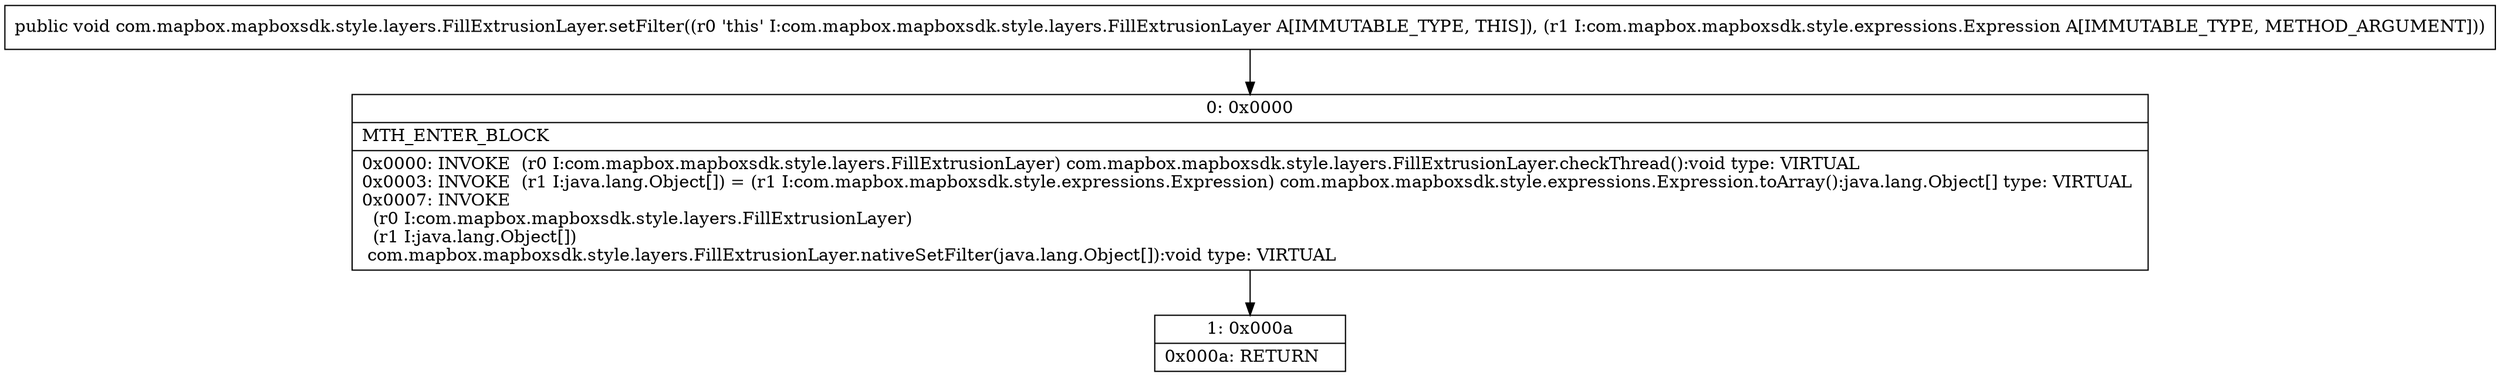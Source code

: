 digraph "CFG forcom.mapbox.mapboxsdk.style.layers.FillExtrusionLayer.setFilter(Lcom\/mapbox\/mapboxsdk\/style\/expressions\/Expression;)V" {
Node_0 [shape=record,label="{0\:\ 0x0000|MTH_ENTER_BLOCK\l|0x0000: INVOKE  (r0 I:com.mapbox.mapboxsdk.style.layers.FillExtrusionLayer) com.mapbox.mapboxsdk.style.layers.FillExtrusionLayer.checkThread():void type: VIRTUAL \l0x0003: INVOKE  (r1 I:java.lang.Object[]) = (r1 I:com.mapbox.mapboxsdk.style.expressions.Expression) com.mapbox.mapboxsdk.style.expressions.Expression.toArray():java.lang.Object[] type: VIRTUAL \l0x0007: INVOKE  \l  (r0 I:com.mapbox.mapboxsdk.style.layers.FillExtrusionLayer)\l  (r1 I:java.lang.Object[])\l com.mapbox.mapboxsdk.style.layers.FillExtrusionLayer.nativeSetFilter(java.lang.Object[]):void type: VIRTUAL \l}"];
Node_1 [shape=record,label="{1\:\ 0x000a|0x000a: RETURN   \l}"];
MethodNode[shape=record,label="{public void com.mapbox.mapboxsdk.style.layers.FillExtrusionLayer.setFilter((r0 'this' I:com.mapbox.mapboxsdk.style.layers.FillExtrusionLayer A[IMMUTABLE_TYPE, THIS]), (r1 I:com.mapbox.mapboxsdk.style.expressions.Expression A[IMMUTABLE_TYPE, METHOD_ARGUMENT])) }"];
MethodNode -> Node_0;
Node_0 -> Node_1;
}


